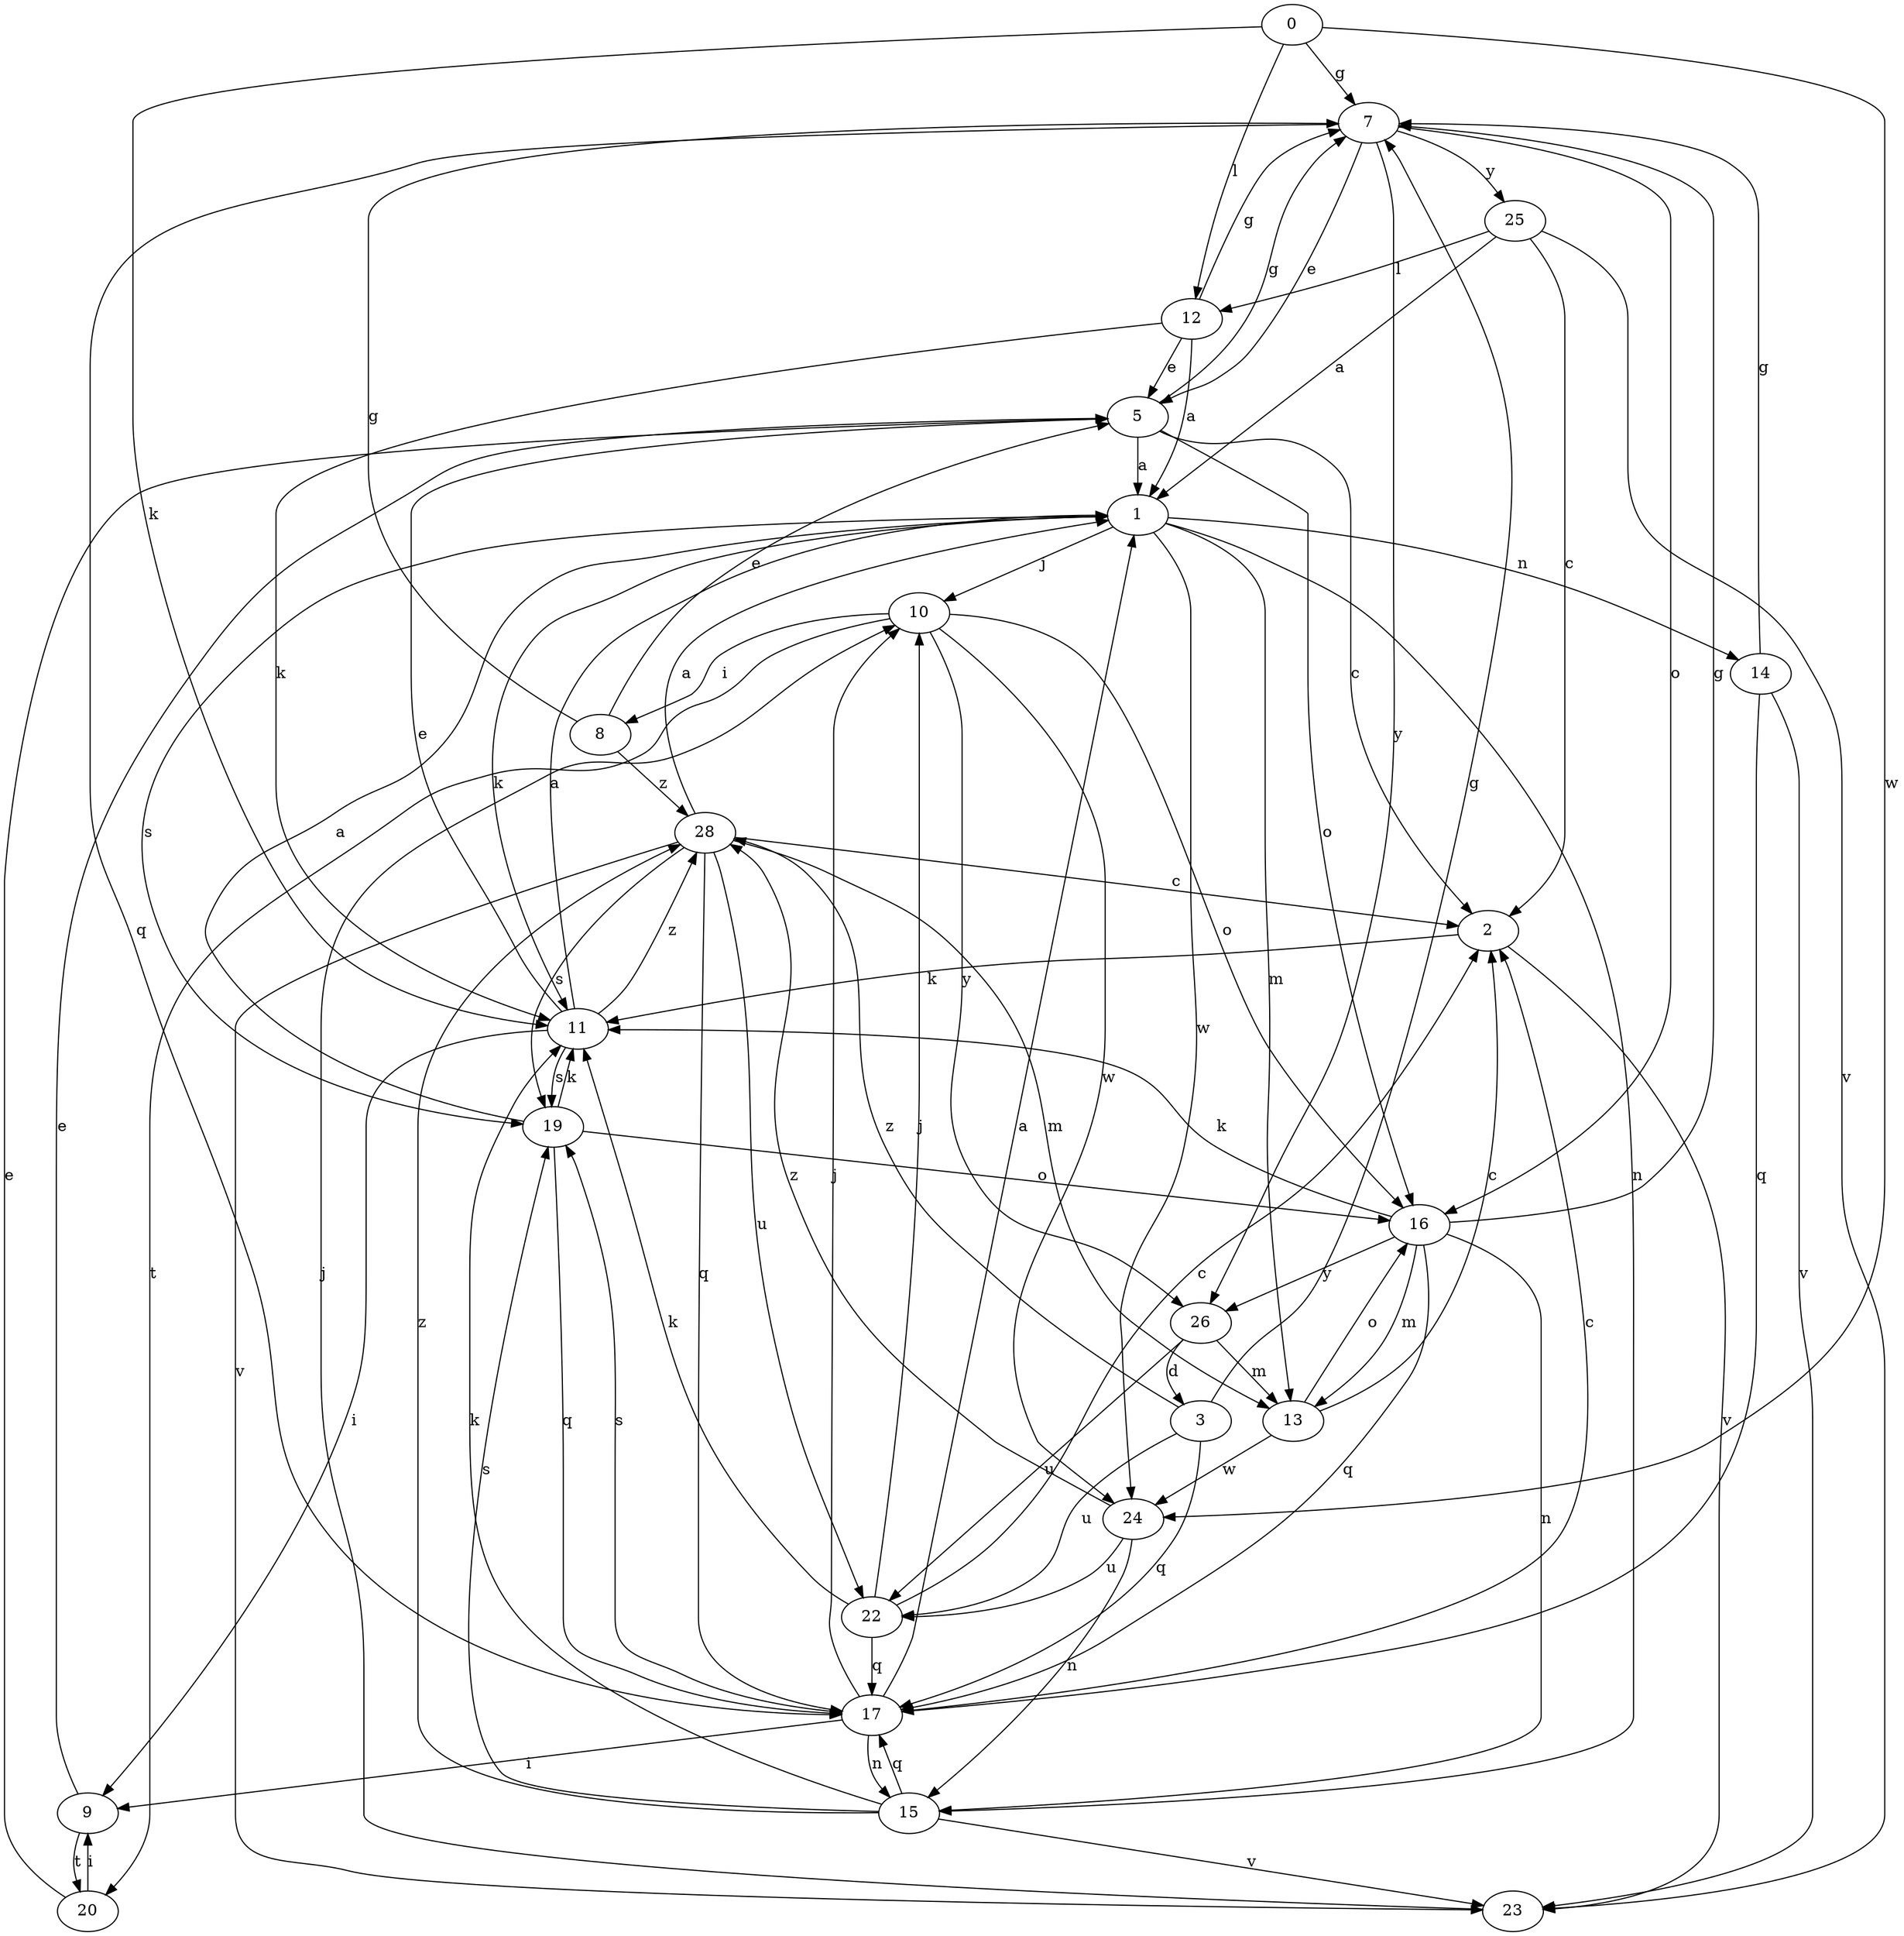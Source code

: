 strict digraph  {
0;
1;
2;
3;
5;
7;
8;
9;
10;
11;
12;
13;
14;
15;
16;
17;
19;
20;
22;
23;
24;
25;
26;
28;
0 -> 7  [label=g];
0 -> 11  [label=k];
0 -> 12  [label=l];
0 -> 24  [label=w];
1 -> 10  [label=j];
1 -> 11  [label=k];
1 -> 13  [label=m];
1 -> 14  [label=n];
1 -> 15  [label=n];
1 -> 19  [label=s];
1 -> 24  [label=w];
2 -> 11  [label=k];
2 -> 23  [label=v];
3 -> 7  [label=g];
3 -> 17  [label=q];
3 -> 22  [label=u];
3 -> 28  [label=z];
5 -> 1  [label=a];
5 -> 2  [label=c];
5 -> 7  [label=g];
5 -> 16  [label=o];
7 -> 5  [label=e];
7 -> 16  [label=o];
7 -> 17  [label=q];
7 -> 25  [label=y];
7 -> 26  [label=y];
8 -> 5  [label=e];
8 -> 7  [label=g];
8 -> 28  [label=z];
9 -> 5  [label=e];
9 -> 20  [label=t];
10 -> 8  [label=i];
10 -> 16  [label=o];
10 -> 20  [label=t];
10 -> 24  [label=w];
10 -> 26  [label=y];
11 -> 1  [label=a];
11 -> 5  [label=e];
11 -> 9  [label=i];
11 -> 19  [label=s];
11 -> 28  [label=z];
12 -> 1  [label=a];
12 -> 5  [label=e];
12 -> 7  [label=g];
12 -> 11  [label=k];
13 -> 2  [label=c];
13 -> 16  [label=o];
13 -> 24  [label=w];
14 -> 7  [label=g];
14 -> 17  [label=q];
14 -> 23  [label=v];
15 -> 11  [label=k];
15 -> 17  [label=q];
15 -> 19  [label=s];
15 -> 23  [label=v];
15 -> 28  [label=z];
16 -> 7  [label=g];
16 -> 11  [label=k];
16 -> 13  [label=m];
16 -> 15  [label=n];
16 -> 17  [label=q];
16 -> 26  [label=y];
17 -> 1  [label=a];
17 -> 2  [label=c];
17 -> 9  [label=i];
17 -> 10  [label=j];
17 -> 15  [label=n];
17 -> 19  [label=s];
19 -> 1  [label=a];
19 -> 11  [label=k];
19 -> 16  [label=o];
19 -> 17  [label=q];
20 -> 5  [label=e];
20 -> 9  [label=i];
22 -> 2  [label=c];
22 -> 10  [label=j];
22 -> 11  [label=k];
22 -> 17  [label=q];
23 -> 10  [label=j];
24 -> 15  [label=n];
24 -> 22  [label=u];
24 -> 28  [label=z];
25 -> 1  [label=a];
25 -> 2  [label=c];
25 -> 12  [label=l];
25 -> 23  [label=v];
26 -> 3  [label=d];
26 -> 13  [label=m];
26 -> 22  [label=u];
28 -> 1  [label=a];
28 -> 2  [label=c];
28 -> 13  [label=m];
28 -> 17  [label=q];
28 -> 19  [label=s];
28 -> 22  [label=u];
28 -> 23  [label=v];
}
